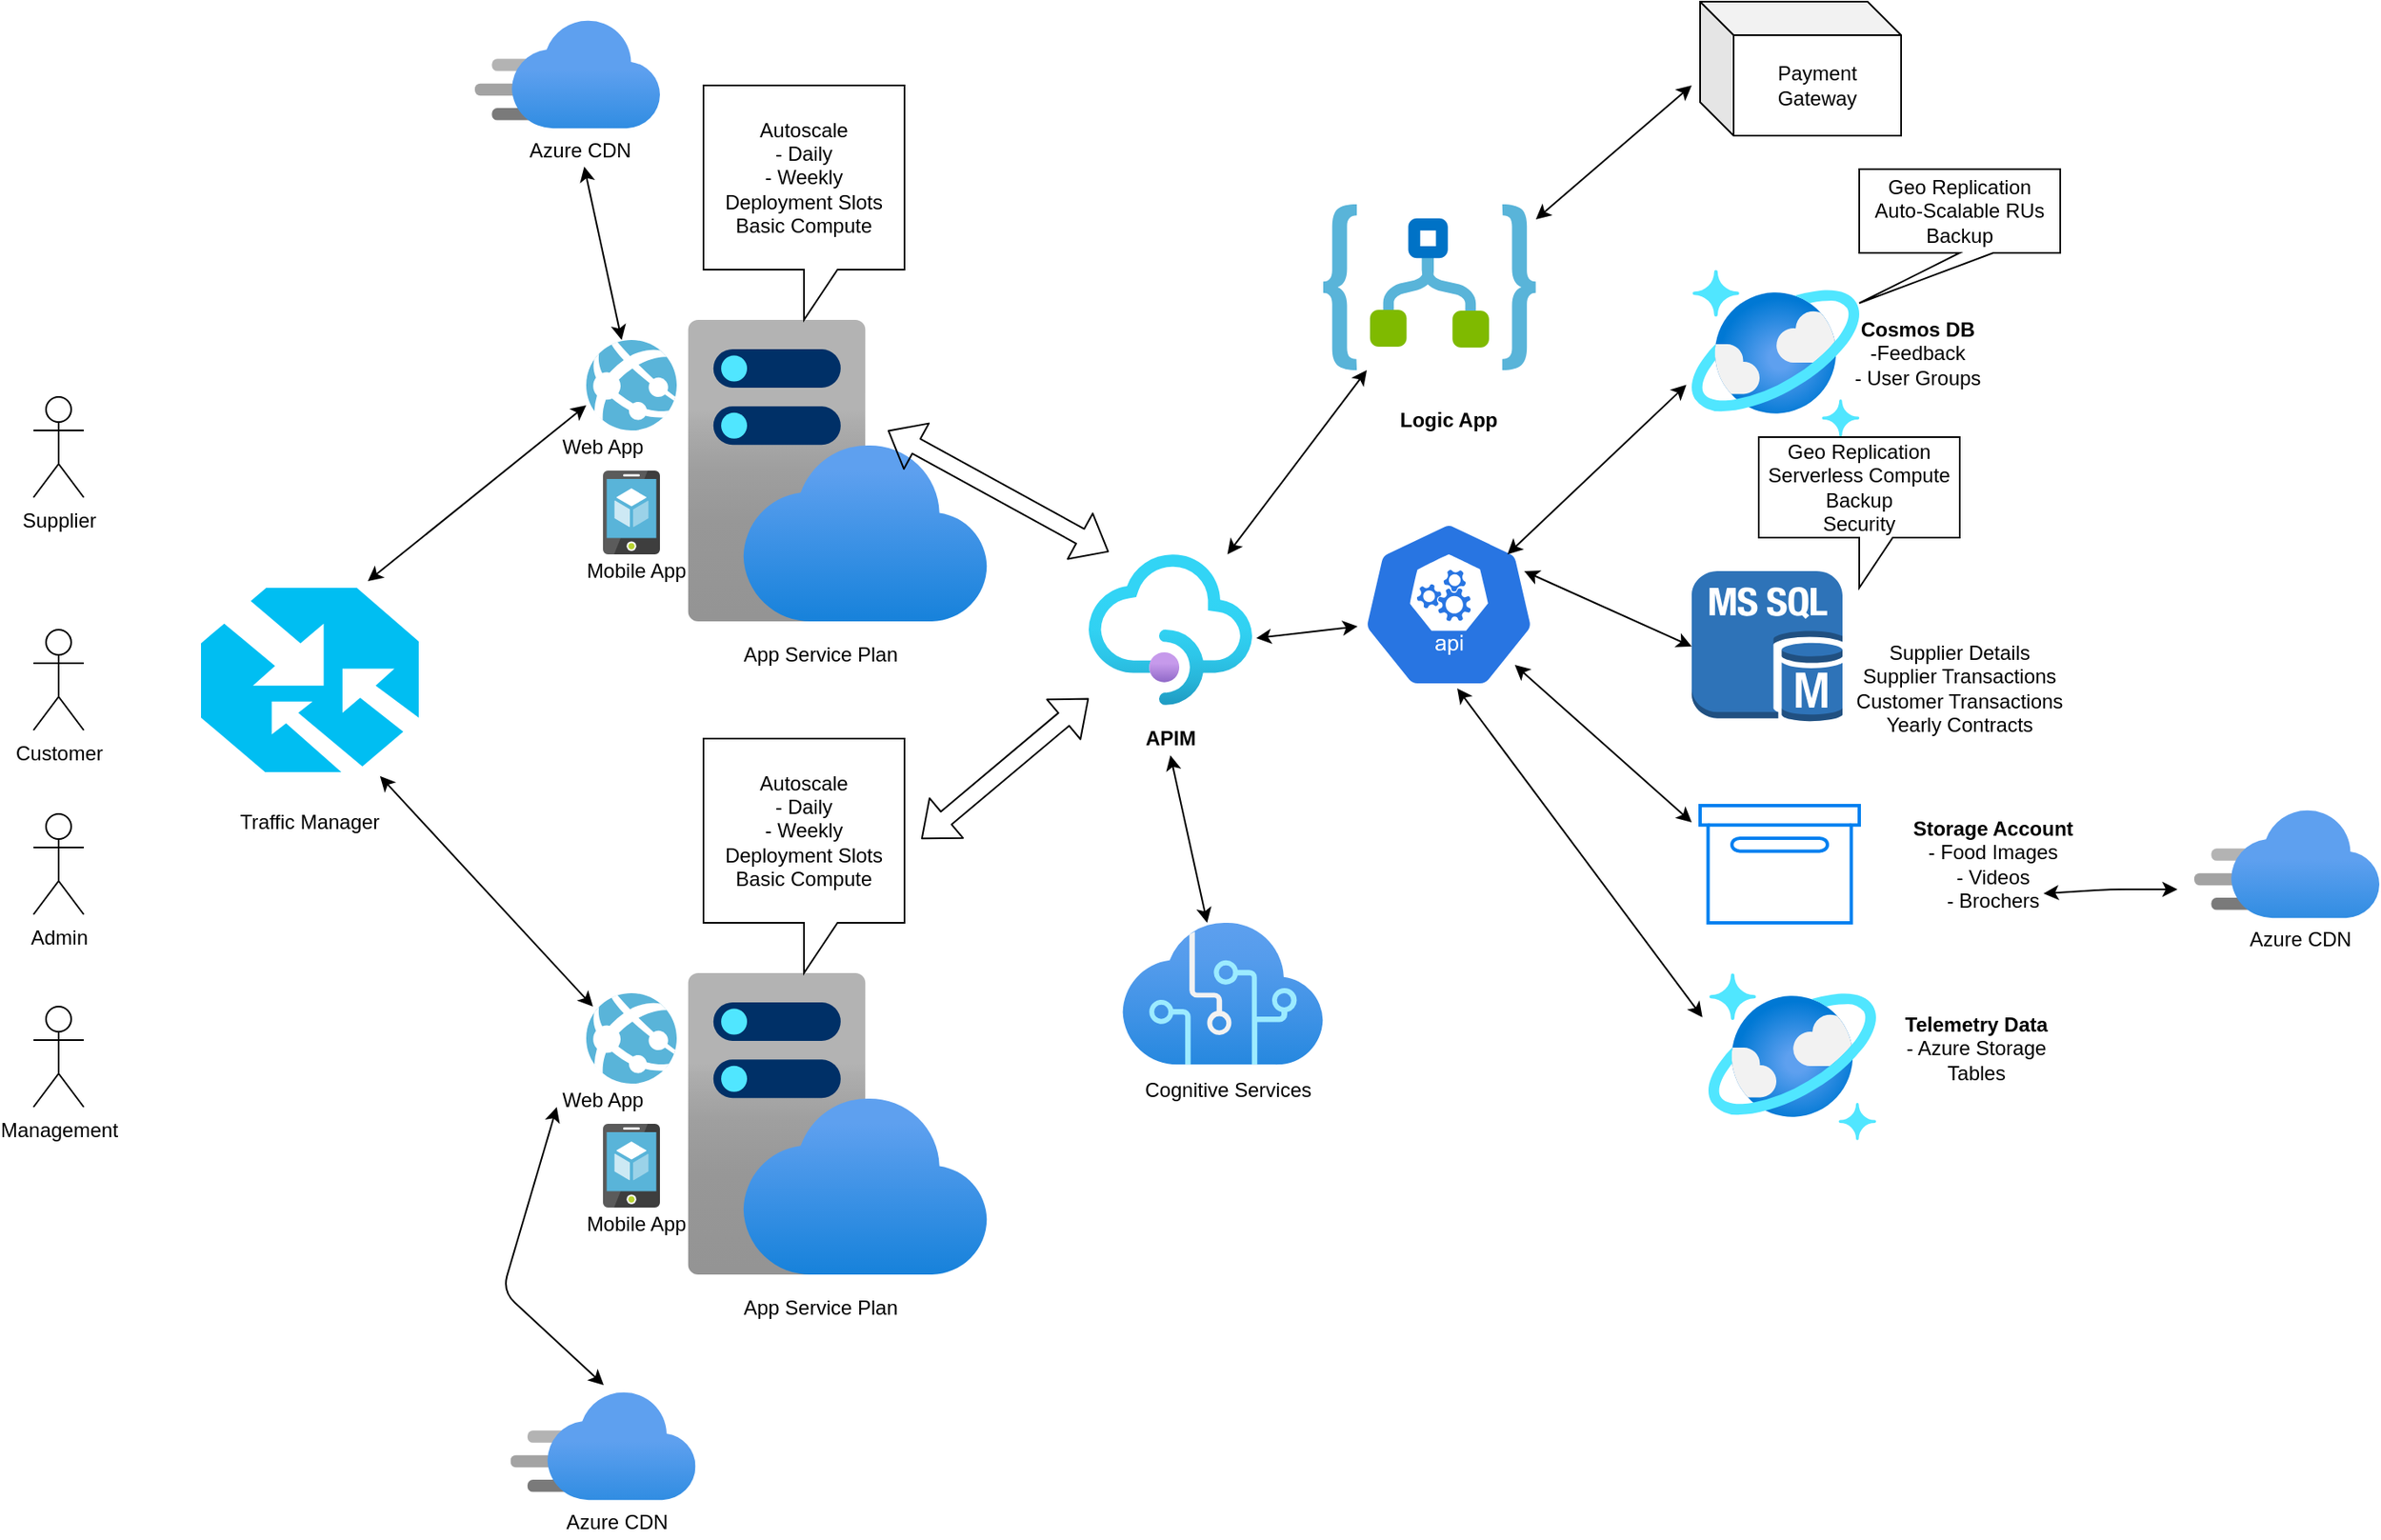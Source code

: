 <mxfile version="14.9.5" type="github"><diagram id="FSuqsUe41ibZtvjfaJl8" name="Page-1"><mxGraphModel dx="2596" dy="986" grid="1" gridSize="10" guides="1" tooltips="1" connect="1" arrows="1" fold="1" page="1" pageScale="1" pageWidth="850" pageHeight="1100" math="0" shadow="0"><root><mxCell id="0"/><mxCell id="1" parent="0"/><mxCell id="hbzUrwFw1Tel2mDZRyk5-1" value="" style="aspect=fixed;html=1;points=[];align=center;image;fontSize=12;image=img/lib/azure2/databases/Azure_Cosmos_DB.svg;" vertex="1" parent="1"><mxGeometry x="980" y="190" width="100" height="100" as="geometry"/></mxCell><mxCell id="hbzUrwFw1Tel2mDZRyk5-2" value="&lt;b&gt;Cosmos DB&lt;br&gt;&lt;/b&gt;-Feedback&lt;br&gt;- User Groups" style="text;html=1;strokeColor=none;fillColor=none;align=center;verticalAlign=middle;whiteSpace=wrap;rounded=0;" vertex="1" parent="1"><mxGeometry x="1070" y="230" width="90" height="20" as="geometry"/></mxCell><mxCell id="hbzUrwFw1Tel2mDZRyk5-3" value="Geo Replication&lt;br&gt;Auto-Scalable RUs&lt;br&gt;Backup" style="shape=callout;whiteSpace=wrap;html=1;perimeter=calloutPerimeter;position2=0;" vertex="1" parent="1"><mxGeometry x="1080" y="130" width="120" height="80" as="geometry"/></mxCell><mxCell id="hbzUrwFw1Tel2mDZRyk5-4" value="" style="outlineConnect=0;dashed=0;verticalLabelPosition=bottom;verticalAlign=top;align=center;html=1;shape=mxgraph.aws3.ms_sql_instance;fillColor=#2E73B8;gradientColor=none;" vertex="1" parent="1"><mxGeometry x="980" y="370" width="90" height="90" as="geometry"/></mxCell><mxCell id="hbzUrwFw1Tel2mDZRyk5-5" value="Supplier Details&lt;br&gt;Supplier Transactions&lt;br&gt;Customer Transactions&lt;br&gt;Yearly Contracts" style="text;html=1;strokeColor=none;fillColor=none;align=center;verticalAlign=middle;whiteSpace=wrap;rounded=0;" vertex="1" parent="1"><mxGeometry x="1070" y="410" width="140" height="60" as="geometry"/></mxCell><mxCell id="hbzUrwFw1Tel2mDZRyk5-6" value="Geo Replication&lt;br&gt;Serverless Compute&lt;br&gt;Backup&lt;br&gt;Security" style="shape=callout;whiteSpace=wrap;html=1;perimeter=calloutPerimeter;" vertex="1" parent="1"><mxGeometry x="1020" y="290" width="120" height="90" as="geometry"/></mxCell><mxCell id="hbzUrwFw1Tel2mDZRyk5-7" value="" style="html=1;verticalLabelPosition=bottom;align=center;labelBackgroundColor=#ffffff;verticalAlign=top;strokeWidth=2;strokeColor=#0080F0;shadow=0;dashed=0;shape=mxgraph.ios7.icons.box;" vertex="1" parent="1"><mxGeometry x="985" y="510" width="95" height="70" as="geometry"/></mxCell><mxCell id="hbzUrwFw1Tel2mDZRyk5-8" value="&lt;b&gt;Storage Account&lt;/b&gt;&lt;br&gt;- Food Images&lt;br&gt;- Videos&lt;br&gt;- Brochers" style="text;html=1;strokeColor=none;fillColor=none;align=center;verticalAlign=middle;whiteSpace=wrap;rounded=0;" vertex="1" parent="1"><mxGeometry x="1110" y="510" width="100" height="70" as="geometry"/></mxCell><mxCell id="hbzUrwFw1Tel2mDZRyk5-9" value="" style="aspect=fixed;html=1;points=[];align=center;image;fontSize=12;image=img/lib/azure2/databases/Azure_Cosmos_DB.svg;" vertex="1" parent="1"><mxGeometry x="990" y="610" width="100" height="100" as="geometry"/></mxCell><mxCell id="hbzUrwFw1Tel2mDZRyk5-10" value="&lt;b&gt;Telemetry Data&lt;/b&gt;&lt;br&gt;- Azure Storage Tables" style="text;html=1;strokeColor=none;fillColor=none;align=center;verticalAlign=middle;whiteSpace=wrap;rounded=0;" vertex="1" parent="1"><mxGeometry x="1100" y="620" width="100" height="70" as="geometry"/></mxCell><mxCell id="hbzUrwFw1Tel2mDZRyk5-11" value="" style="aspect=fixed;html=1;points=[];align=center;image;fontSize=12;image=img/lib/mscae/Logic_Apps.svg;" vertex="1" parent="1"><mxGeometry x="760" y="151" width="126.92" height="99" as="geometry"/></mxCell><mxCell id="hbzUrwFw1Tel2mDZRyk5-12" value="&lt;b&gt;Logic App&lt;/b&gt;" style="text;html=1;strokeColor=none;fillColor=none;align=center;verticalAlign=middle;whiteSpace=wrap;rounded=0;" vertex="1" parent="1"><mxGeometry x="790" y="270" width="90" height="20" as="geometry"/></mxCell><mxCell id="hbzUrwFw1Tel2mDZRyk5-13" value="Payment Gateway" style="shape=cube;whiteSpace=wrap;html=1;boundedLbl=1;backgroundOutline=1;darkOpacity=0.05;darkOpacity2=0.1;" vertex="1" parent="1"><mxGeometry x="985" y="30" width="120" height="80" as="geometry"/></mxCell><mxCell id="hbzUrwFw1Tel2mDZRyk5-14" value="" style="endArrow=classic;startArrow=classic;html=1;" edge="1" parent="1"><mxGeometry width="50" height="50" relative="1" as="geometry"><mxPoint x="886.92" y="160" as="sourcePoint"/><mxPoint x="980" y="80" as="targetPoint"/></mxGeometry></mxCell><mxCell id="hbzUrwFw1Tel2mDZRyk5-15" value="" style="aspect=fixed;html=1;points=[];align=center;image;fontSize=12;image=img/lib/azure2/app_services/API_Management_Services.svg;" vertex="1" parent="1"><mxGeometry x="620" y="360" width="97.5" height="90" as="geometry"/></mxCell><mxCell id="hbzUrwFw1Tel2mDZRyk5-16" value="" style="html=1;dashed=0;whitespace=wrap;fillColor=#2875E2;strokeColor=#ffffff;points=[[0.005,0.63,0],[0.1,0.2,0],[0.9,0.2,0],[0.5,0,0],[0.995,0.63,0],[0.72,0.99,0],[0.5,1,0],[0.28,0.99,0]];shape=mxgraph.kubernetes.icon;prIcon=api" vertex="1" parent="1"><mxGeometry x="780" y="340" width="110" height="100" as="geometry"/></mxCell><mxCell id="hbzUrwFw1Tel2mDZRyk5-17" value="" style="endArrow=classic;startArrow=classic;html=1;entryX=-0.032;entryY=0.688;entryDx=0;entryDy=0;entryPerimeter=0;" edge="1" parent="1" target="hbzUrwFw1Tel2mDZRyk5-1"><mxGeometry width="50" height="50" relative="1" as="geometry"><mxPoint x="870" y="360" as="sourcePoint"/><mxPoint x="920" y="310" as="targetPoint"/></mxGeometry></mxCell><mxCell id="hbzUrwFw1Tel2mDZRyk5-18" value="" style="endArrow=classic;startArrow=classic;html=1;entryX=0;entryY=0.5;entryDx=0;entryDy=0;entryPerimeter=0;" edge="1" parent="1" target="hbzUrwFw1Tel2mDZRyk5-4"><mxGeometry width="50" height="50" relative="1" as="geometry"><mxPoint x="880" y="370" as="sourcePoint"/><mxPoint x="986.8" y="268.8" as="targetPoint"/></mxGeometry></mxCell><mxCell id="hbzUrwFw1Tel2mDZRyk5-19" value="" style="endArrow=classic;startArrow=classic;html=1;exitX=0.858;exitY=0.86;exitDx=0;exitDy=0;exitPerimeter=0;" edge="1" parent="1" source="hbzUrwFw1Tel2mDZRyk5-16"><mxGeometry width="50" height="50" relative="1" as="geometry"><mxPoint x="890" y="380" as="sourcePoint"/><mxPoint x="980" y="520" as="targetPoint"/></mxGeometry></mxCell><mxCell id="hbzUrwFw1Tel2mDZRyk5-20" value="" style="endArrow=classic;startArrow=classic;html=1;exitX=0.858;exitY=0.86;exitDx=0;exitDy=0;exitPerimeter=0;entryX=-0.036;entryY=0.264;entryDx=0;entryDy=0;entryPerimeter=0;" edge="1" parent="1" target="hbzUrwFw1Tel2mDZRyk5-9"><mxGeometry width="50" height="50" relative="1" as="geometry"><mxPoint x="840.0" y="440" as="sourcePoint"/><mxPoint x="945.62" y="534" as="targetPoint"/></mxGeometry></mxCell><mxCell id="hbzUrwFw1Tel2mDZRyk5-21" value="&lt;b&gt;APIM&lt;/b&gt;" style="text;html=1;strokeColor=none;fillColor=none;align=center;verticalAlign=middle;whiteSpace=wrap;rounded=0;" vertex="1" parent="1"><mxGeometry x="648.75" y="460" width="40" height="20" as="geometry"/></mxCell><mxCell id="hbzUrwFw1Tel2mDZRyk5-22" value="" style="endArrow=classic;startArrow=classic;html=1;entryX=0.005;entryY=0.63;entryDx=0;entryDy=0;entryPerimeter=0;" edge="1" parent="1" target="hbzUrwFw1Tel2mDZRyk5-16"><mxGeometry width="50" height="50" relative="1" as="geometry"><mxPoint x="720" y="410" as="sourcePoint"/><mxPoint x="690" y="390" as="targetPoint"/></mxGeometry></mxCell><mxCell id="hbzUrwFw1Tel2mDZRyk5-23" value="" style="endArrow=classic;startArrow=classic;html=1;" edge="1" parent="1" source="hbzUrwFw1Tel2mDZRyk5-15" target="hbzUrwFw1Tel2mDZRyk5-11"><mxGeometry width="50" height="50" relative="1" as="geometry"><mxPoint x="730" y="420" as="sourcePoint"/><mxPoint x="790.55" y="413" as="targetPoint"/></mxGeometry></mxCell><mxCell id="hbzUrwFw1Tel2mDZRyk5-24" value="" style="aspect=fixed;html=1;points=[];align=center;image;fontSize=12;image=img/lib/azure2/app_services/App_Service_Plans.svg;" vertex="1" parent="1"><mxGeometry x="380" y="220" width="180" height="180" as="geometry"/></mxCell><mxCell id="hbzUrwFw1Tel2mDZRyk5-25" value="App Service Plan" style="text;html=1;strokeColor=none;fillColor=none;align=center;verticalAlign=middle;whiteSpace=wrap;rounded=0;" vertex="1" parent="1"><mxGeometry x="400" y="410" width="120" height="20" as="geometry"/></mxCell><mxCell id="hbzUrwFw1Tel2mDZRyk5-26" value="" style="aspect=fixed;html=1;points=[];align=center;image;fontSize=12;image=img/lib/mscae/App_Services.svg;" vertex="1" parent="1"><mxGeometry x="320" y="232" width="54" height="54" as="geometry"/></mxCell><mxCell id="hbzUrwFw1Tel2mDZRyk5-27" value="Autoscale&lt;br&gt;- Daily&lt;br&gt;- Weekly&lt;br&gt;Deployment Slots&lt;br&gt;Basic Compute" style="shape=callout;whiteSpace=wrap;html=1;perimeter=calloutPerimeter;" vertex="1" parent="1"><mxGeometry x="390" y="80" width="120" height="140" as="geometry"/></mxCell><mxCell id="hbzUrwFw1Tel2mDZRyk5-28" value="Web App" style="text;html=1;strokeColor=none;fillColor=none;align=center;verticalAlign=middle;whiteSpace=wrap;rounded=0;" vertex="1" parent="1"><mxGeometry x="270" y="286" width="120" height="20" as="geometry"/></mxCell><mxCell id="hbzUrwFw1Tel2mDZRyk5-29" value="" style="aspect=fixed;html=1;points=[];align=center;image;fontSize=12;image=img/lib/mscae/App_Service_Mobile_App.svg;" vertex="1" parent="1"><mxGeometry x="330" y="310" width="34" height="50" as="geometry"/></mxCell><mxCell id="hbzUrwFw1Tel2mDZRyk5-30" value="Mobile App" style="text;html=1;strokeColor=none;fillColor=none;align=center;verticalAlign=middle;whiteSpace=wrap;rounded=0;" vertex="1" parent="1"><mxGeometry x="290" y="360" width="120" height="20" as="geometry"/></mxCell><mxCell id="hbzUrwFw1Tel2mDZRyk5-31" value="" style="shape=flexArrow;endArrow=classic;startArrow=classic;html=1;entryX=0.123;entryY=-0.016;entryDx=0;entryDy=0;entryPerimeter=0;" edge="1" parent="1" target="hbzUrwFw1Tel2mDZRyk5-15"><mxGeometry width="50" height="50" relative="1" as="geometry"><mxPoint x="500" y="286" as="sourcePoint"/><mxPoint x="550" y="236" as="targetPoint"/></mxGeometry></mxCell><mxCell id="hbzUrwFw1Tel2mDZRyk5-32" value="" style="aspect=fixed;html=1;points=[];align=center;image;fontSize=12;image=img/lib/azure2/app_services/App_Service_Plans.svg;" vertex="1" parent="1"><mxGeometry x="380" y="610" width="180" height="180" as="geometry"/></mxCell><mxCell id="hbzUrwFw1Tel2mDZRyk5-33" value="App Service Plan" style="text;html=1;strokeColor=none;fillColor=none;align=center;verticalAlign=middle;whiteSpace=wrap;rounded=0;" vertex="1" parent="1"><mxGeometry x="400" y="800" width="120" height="20" as="geometry"/></mxCell><mxCell id="hbzUrwFw1Tel2mDZRyk5-34" value="" style="aspect=fixed;html=1;points=[];align=center;image;fontSize=12;image=img/lib/mscae/App_Services.svg;" vertex="1" parent="1"><mxGeometry x="320" y="622" width="54" height="54" as="geometry"/></mxCell><mxCell id="hbzUrwFw1Tel2mDZRyk5-35" value="Autoscale&lt;br&gt;- Daily&lt;br&gt;- Weekly&lt;br&gt;Deployment Slots&lt;br&gt;Basic Compute" style="shape=callout;whiteSpace=wrap;html=1;perimeter=calloutPerimeter;" vertex="1" parent="1"><mxGeometry x="390" y="470" width="120" height="140" as="geometry"/></mxCell><mxCell id="hbzUrwFw1Tel2mDZRyk5-36" value="Web App" style="text;html=1;strokeColor=none;fillColor=none;align=center;verticalAlign=middle;whiteSpace=wrap;rounded=0;" vertex="1" parent="1"><mxGeometry x="270" y="676" width="120" height="20" as="geometry"/></mxCell><mxCell id="hbzUrwFw1Tel2mDZRyk5-37" value="" style="aspect=fixed;html=1;points=[];align=center;image;fontSize=12;image=img/lib/mscae/App_Service_Mobile_App.svg;" vertex="1" parent="1"><mxGeometry x="330" y="700" width="34" height="50" as="geometry"/></mxCell><mxCell id="hbzUrwFw1Tel2mDZRyk5-38" value="Mobile App" style="text;html=1;strokeColor=none;fillColor=none;align=center;verticalAlign=middle;whiteSpace=wrap;rounded=0;" vertex="1" parent="1"><mxGeometry x="290" y="750" width="120" height="20" as="geometry"/></mxCell><mxCell id="hbzUrwFw1Tel2mDZRyk5-39" value="" style="shape=flexArrow;endArrow=classic;startArrow=classic;html=1;" edge="1" parent="1" target="hbzUrwFw1Tel2mDZRyk5-15"><mxGeometry width="50" height="50" relative="1" as="geometry"><mxPoint x="520" y="530" as="sourcePoint"/><mxPoint x="630" y="380" as="targetPoint"/></mxGeometry></mxCell><mxCell id="hbzUrwFw1Tel2mDZRyk5-40" value="" style="verticalLabelPosition=bottom;html=1;verticalAlign=top;align=center;strokeColor=none;fillColor=#00BEF2;shape=mxgraph.azure.traffic_manager;pointerEvents=1;" vertex="1" parent="1"><mxGeometry x="90" y="380" width="130" height="110" as="geometry"/></mxCell><mxCell id="hbzUrwFw1Tel2mDZRyk5-41" value="" style="endArrow=classic;startArrow=classic;html=1;entryX=0;entryY=0.722;entryDx=0;entryDy=0;entryPerimeter=0;exitX=0.766;exitY=-0.036;exitDx=0;exitDy=0;exitPerimeter=0;" edge="1" parent="1" source="hbzUrwFw1Tel2mDZRyk5-40" target="hbzUrwFw1Tel2mDZRyk5-26"><mxGeometry width="50" height="50" relative="1" as="geometry"><mxPoint x="220" y="321" as="sourcePoint"/><mxPoint x="270" y="271" as="targetPoint"/></mxGeometry></mxCell><mxCell id="hbzUrwFw1Tel2mDZRyk5-42" value="" style="endArrow=classic;startArrow=classic;html=1;entryX=0.822;entryY=1.022;entryDx=0;entryDy=0;entryPerimeter=0;" edge="1" parent="1" target="hbzUrwFw1Tel2mDZRyk5-40"><mxGeometry width="50" height="50" relative="1" as="geometry"><mxPoint x="324" y="630" as="sourcePoint"/><mxPoint x="374" y="580" as="targetPoint"/></mxGeometry></mxCell><mxCell id="hbzUrwFw1Tel2mDZRyk5-43" value="" style="aspect=fixed;html=1;points=[];align=center;image;fontSize=12;image=img/lib/azure2/app_services/CDN_Profiles.svg;" vertex="1" parent="1"><mxGeometry x="1280" y="512.5" width="110.5" height="65" as="geometry"/></mxCell><mxCell id="hbzUrwFw1Tel2mDZRyk5-44" value="" style="endArrow=classic;startArrow=classic;html=1;" edge="1" parent="1"><mxGeometry width="50" height="50" relative="1" as="geometry"><mxPoint x="1190" y="562.5" as="sourcePoint"/><mxPoint x="1270" y="560" as="targetPoint"/><Array as="points"><mxPoint x="1230" y="560"/></Array></mxGeometry></mxCell><mxCell id="hbzUrwFw1Tel2mDZRyk5-45" value="Azure CDN" style="text;html=1;strokeColor=none;fillColor=none;align=center;verticalAlign=middle;whiteSpace=wrap;rounded=0;" vertex="1" parent="1"><mxGeometry x="1295.75" y="580" width="94.75" height="20" as="geometry"/></mxCell><mxCell id="hbzUrwFw1Tel2mDZRyk5-46" value="" style="aspect=fixed;html=1;points=[];align=center;image;fontSize=12;image=img/lib/azure2/app_services/CDN_Profiles.svg;" vertex="1" parent="1"><mxGeometry x="253.5" y="41" width="110.5" height="65" as="geometry"/></mxCell><mxCell id="hbzUrwFw1Tel2mDZRyk5-47" value="Azure CDN" style="text;html=1;strokeColor=none;fillColor=none;align=center;verticalAlign=middle;whiteSpace=wrap;rounded=0;" vertex="1" parent="1"><mxGeometry x="269.25" y="108.5" width="94.75" height="20" as="geometry"/></mxCell><mxCell id="hbzUrwFw1Tel2mDZRyk5-48" value="" style="aspect=fixed;html=1;points=[];align=center;image;fontSize=12;image=img/lib/azure2/app_services/CDN_Profiles.svg;" vertex="1" parent="1"><mxGeometry x="274.75" y="860" width="110.5" height="65" as="geometry"/></mxCell><mxCell id="hbzUrwFw1Tel2mDZRyk5-49" value="Azure CDN" style="text;html=1;strokeColor=none;fillColor=none;align=center;verticalAlign=middle;whiteSpace=wrap;rounded=0;" vertex="1" parent="1"><mxGeometry x="290.5" y="927.5" width="94.75" height="20" as="geometry"/></mxCell><mxCell id="hbzUrwFw1Tel2mDZRyk5-50" value="" style="endArrow=classic;startArrow=classic;html=1;" edge="1" parent="1" source="hbzUrwFw1Tel2mDZRyk5-26" target="hbzUrwFw1Tel2mDZRyk5-47"><mxGeometry width="50" height="50" relative="1" as="geometry"><mxPoint x="283.75" y="210" as="sourcePoint"/><mxPoint x="333.75" y="160" as="targetPoint"/></mxGeometry></mxCell><mxCell id="hbzUrwFw1Tel2mDZRyk5-51" value="" style="endArrow=classic;startArrow=classic;html=1;exitX=0.504;exitY=-0.062;exitDx=0;exitDy=0;exitPerimeter=0;entryX=0.27;entryY=0.7;entryDx=0;entryDy=0;entryPerimeter=0;" edge="1" parent="1" source="hbzUrwFw1Tel2mDZRyk5-48" target="hbzUrwFw1Tel2mDZRyk5-36"><mxGeometry width="50" height="50" relative="1" as="geometry"><mxPoint x="358.193" y="873.5" as="sourcePoint"/><mxPoint x="335.817" y="770" as="targetPoint"/><Array as="points"><mxPoint x="270" y="800"/></Array></mxGeometry></mxCell><mxCell id="hbzUrwFw1Tel2mDZRyk5-52" value="" style="aspect=fixed;html=1;points=[];align=center;image;fontSize=12;image=img/lib/azure2/ai_machine_learning/Cognitive_Services.svg;" vertex="1" parent="1"><mxGeometry x="640" y="580" width="120" height="84.71" as="geometry"/></mxCell><mxCell id="hbzUrwFw1Tel2mDZRyk5-53" value="" style="endArrow=classic;startArrow=classic;html=1;entryX=0.5;entryY=1;entryDx=0;entryDy=0;" edge="1" parent="1" source="hbzUrwFw1Tel2mDZRyk5-52" target="hbzUrwFw1Tel2mDZRyk5-21"><mxGeometry width="50" height="50" relative="1" as="geometry"><mxPoint x="675" y="570" as="sourcePoint"/><mxPoint x="725" y="520" as="targetPoint"/></mxGeometry></mxCell><mxCell id="hbzUrwFw1Tel2mDZRyk5-54" value="Cognitive Services&amp;nbsp;" style="text;html=1;strokeColor=none;fillColor=none;align=center;verticalAlign=middle;whiteSpace=wrap;rounded=0;" vertex="1" parent="1"><mxGeometry x="640" y="670" width="130" height="20" as="geometry"/></mxCell><mxCell id="hbzUrwFw1Tel2mDZRyk5-55" value="Traffic Manager" style="text;html=1;strokeColor=none;fillColor=none;align=center;verticalAlign=middle;whiteSpace=wrap;rounded=0;" vertex="1" parent="1"><mxGeometry x="110" y="510" width="90" height="20" as="geometry"/></mxCell><mxCell id="hbzUrwFw1Tel2mDZRyk5-56" value="Supplier" style="shape=umlActor;verticalLabelPosition=bottom;verticalAlign=top;html=1;outlineConnect=0;" vertex="1" parent="1"><mxGeometry x="-10" y="266" width="30" height="60" as="geometry"/></mxCell><mxCell id="hbzUrwFw1Tel2mDZRyk5-57" value="Customer" style="shape=umlActor;verticalLabelPosition=bottom;verticalAlign=top;html=1;outlineConnect=0;" vertex="1" parent="1"><mxGeometry x="-10" y="405" width="30" height="60" as="geometry"/></mxCell><mxCell id="hbzUrwFw1Tel2mDZRyk5-58" value="Admin" style="shape=umlActor;verticalLabelPosition=bottom;verticalAlign=top;html=1;outlineConnect=0;" vertex="1" parent="1"><mxGeometry x="-10" y="515" width="30" height="60" as="geometry"/></mxCell><mxCell id="hbzUrwFw1Tel2mDZRyk5-59" value="Management" style="shape=umlActor;verticalLabelPosition=bottom;verticalAlign=top;html=1;outlineConnect=0;" vertex="1" parent="1"><mxGeometry x="-10" y="630" width="30" height="60" as="geometry"/></mxCell></root></mxGraphModel></diagram></mxfile>